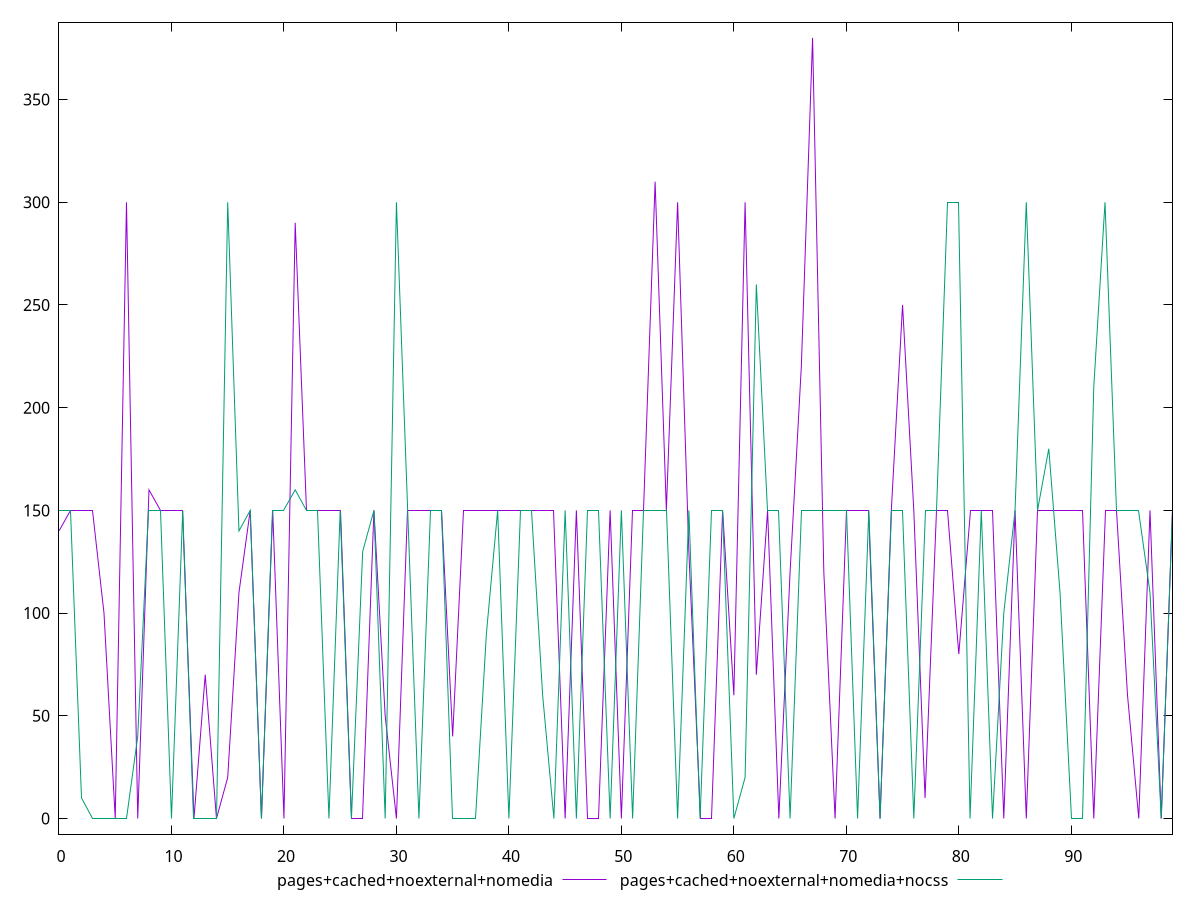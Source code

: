 reset

$pagesCachedNoexternalNomedia <<EOF
0 140
1 150
2 150
3 150
4 100
5 0
6 300
7 0
8 160
9 150
10 150
11 150
12 0
13 70
14 0
15 20
16 110
17 150
18 0
19 150
20 0
21 290
22 150
23 150
24 150
25 150
26 0
27 0
28 150
29 50
30 0
31 150
32 150
33 150
34 150
35 40
36 150
37 150
38 150
39 150
40 150
41 150
42 150
43 150
44 150
45 0
46 150
47 0
48 0
49 150
50 0
51 150
52 150
53 310
54 150
55 300
56 130
57 0
58 0
59 150
60 60
61 300
62 70
63 150
64 0
65 120
66 220
67 380
68 120
69 0
70 150
71 150
72 150
73 0
74 150
75 250
76 150
77 10
78 150
79 150
80 80
81 150
82 150
83 150
84 0
85 150
86 0
87 150
88 150
89 150
90 150
91 150
92 0
93 150
94 150
95 60
96 0
97 150
98 0
99 150
EOF

$pagesCachedNoexternalNomediaNocss <<EOF
0 150
1 150
2 10
3 0
4 0
5 0
6 0
7 40
8 150
9 150
10 0
11 150
12 0
13 0
14 0
15 300
16 140
17 150
18 0
19 150
20 150
21 160
22 150
23 150
24 0
25 150
26 0
27 130
28 150
29 0
30 300
31 150
32 0
33 150
34 150
35 0
36 0
37 0
38 90
39 150
40 0
41 150
42 150
43 60
44 0
45 150
46 0
47 150
48 150
49 0
50 150
51 0
52 150
53 150
54 150
55 0
56 150
57 0
58 150
59 150
60 0
61 20
62 260
63 150
64 150
65 0
66 150
67 150
68 150
69 150
70 150
71 0
72 150
73 0
74 150
75 150
76 0
77 150
78 150
79 300
80 300
81 0
82 150
83 0
84 100
85 150
86 300
87 150
88 180
89 110
90 0
91 0
92 210
93 300
94 150
95 150
96 150
97 110
98 0
99 150
EOF

set key outside below
set xrange [0:99]
set yrange [-7.6000000000000005:387.6]
set trange [-7.6000000000000005:387.6]
set terminal svg size 640, 520 enhanced background rgb 'white'
set output "reprap/uses-optimized-images/comparison/line/3_vs_4.svg"

plot $pagesCachedNoexternalNomedia title "pages+cached+noexternal+nomedia" with line, \
     $pagesCachedNoexternalNomediaNocss title "pages+cached+noexternal+nomedia+nocss" with line

reset
